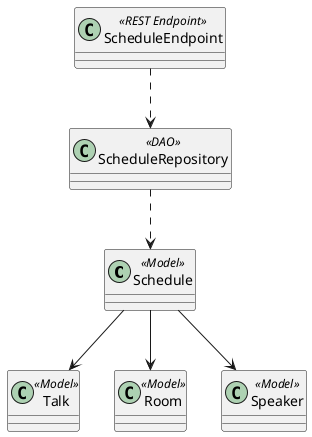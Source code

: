 @startuml

class Schedule << Model >>
class Talk << Model >>
class Room << Model >>
class Speaker << Model >>

class ScheduleRepository << DAO >>
class ScheduleEndpoint << REST Endpoint >>

ScheduleEndpoint ..> ScheduleRepository
ScheduleRepository ..> Schedule
Schedule --> Talk
Schedule --> Room
Schedule --> Speaker

@enduml

